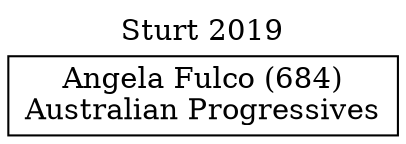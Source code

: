 // House preference flow
digraph "Angela Fulco (684)_Sturt_2019" {
	graph [label="Sturt 2019" labelloc=t mclimit=10]
	node [shape=box]
	"Angela Fulco (684)" [label="Angela Fulco (684)
Australian Progressives"]
}
